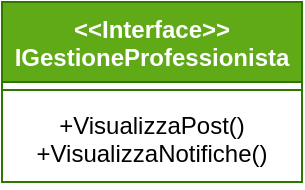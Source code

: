 <mxfile version="21.3.4" type="github">
  <diagram name="Pagina-1" id="FHztDyB_CoshS5CFHrLU">
    <mxGraphModel dx="1355" dy="795" grid="1" gridSize="10" guides="1" tooltips="1" connect="1" arrows="1" fold="1" page="1" pageScale="1" pageWidth="827" pageHeight="1169" math="0" shadow="0">
      <root>
        <mxCell id="0" />
        <mxCell id="1" parent="0" />
        <mxCell id="CF2T3lVQrBEGphpFlgE0-1" value="&lt;div&gt;&amp;lt;&amp;lt;Interface&amp;gt;&amp;gt;&lt;/div&gt;&lt;div&gt;IGestioneProfessionista&lt;br&gt;&lt;/div&gt;" style="swimlane;fontStyle=1;align=center;verticalAlign=top;childLayout=stackLayout;horizontal=1;startSize=40;horizontalStack=0;resizeParent=1;resizeParentMax=0;resizeLast=0;collapsible=1;marginBottom=0;whiteSpace=wrap;html=1;fillColor=#60a917;fontColor=#ffffff;strokeColor=#2D7600;" parent="1" vertex="1">
          <mxGeometry x="350" y="270" width="150" height="90" as="geometry" />
        </mxCell>
        <mxCell id="CF2T3lVQrBEGphpFlgE0-2" value="" style="line;strokeWidth=1;fillColor=none;align=left;verticalAlign=middle;spacingTop=-1;spacingLeft=3;spacingRight=3;rotatable=0;labelPosition=right;points=[];portConstraint=eastwest;strokeColor=inherit;" parent="CF2T3lVQrBEGphpFlgE0-1" vertex="1">
          <mxGeometry y="40" width="150" height="8" as="geometry" />
        </mxCell>
        <mxCell id="CF2T3lVQrBEGphpFlgE0-3" value="&lt;div&gt;+VisualizzaPost()&lt;/div&gt;&lt;div&gt;+VisualizzaNotifiche()&lt;br&gt;&lt;/div&gt;" style="text;strokeColor=none;fillColor=none;align=center;verticalAlign=top;spacingLeft=4;spacingRight=4;overflow=hidden;rotatable=0;points=[[0,0.5],[1,0.5]];portConstraint=eastwest;whiteSpace=wrap;html=1;" parent="CF2T3lVQrBEGphpFlgE0-1" vertex="1">
          <mxGeometry y="48" width="150" height="42" as="geometry" />
        </mxCell>
      </root>
    </mxGraphModel>
  </diagram>
</mxfile>
